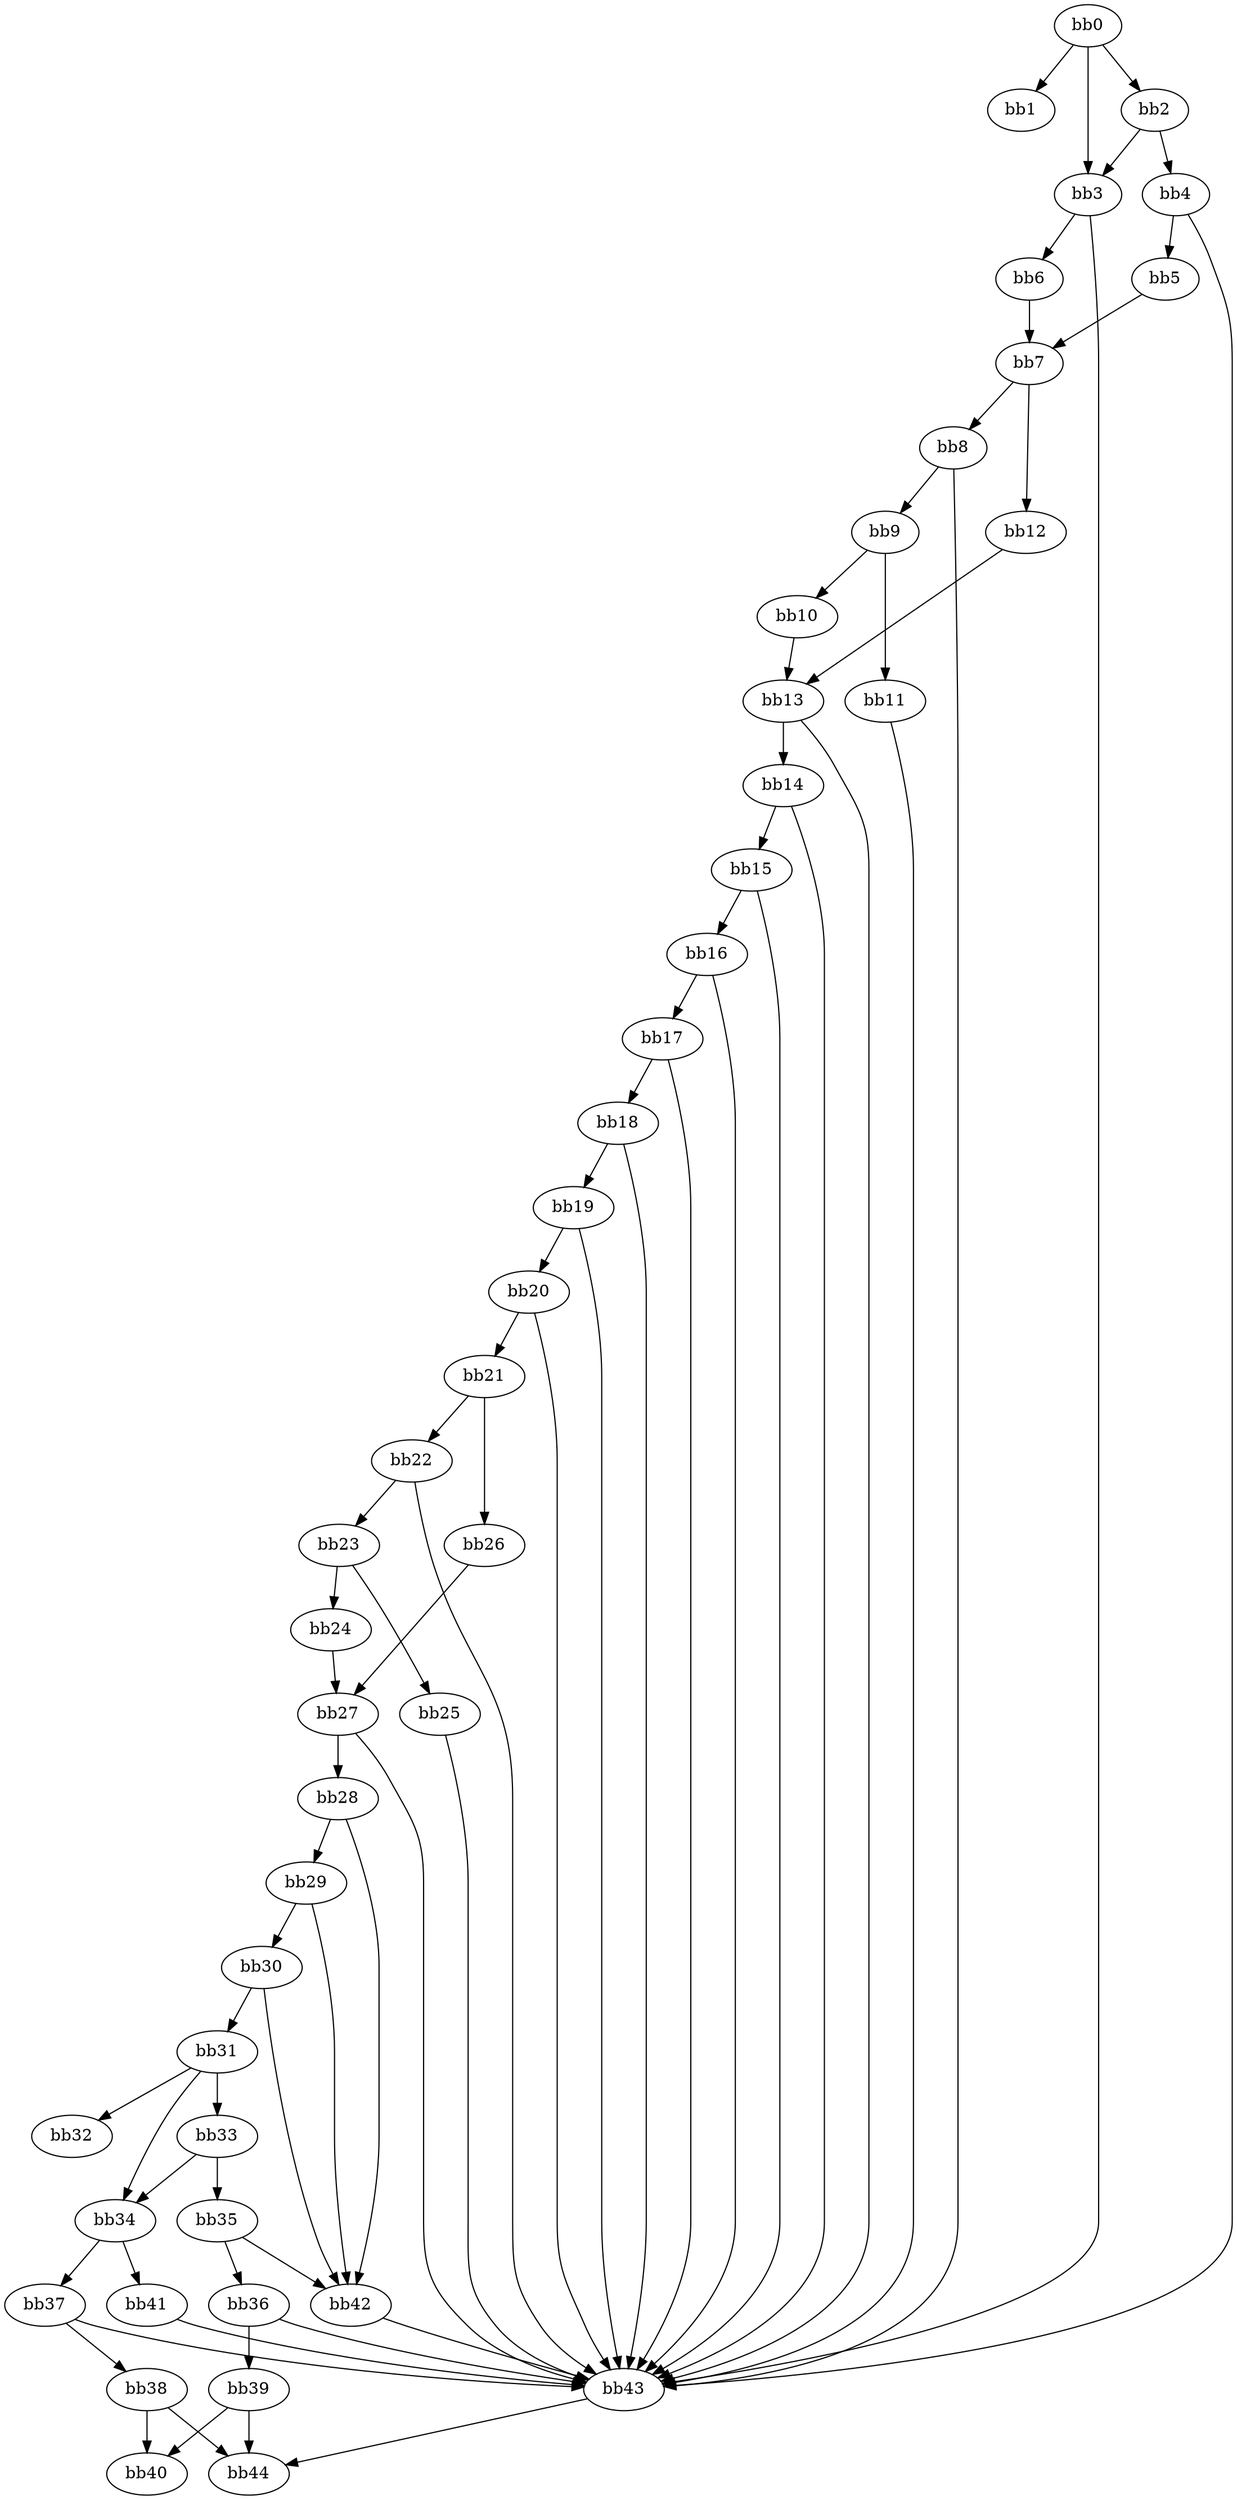 digraph {
    0 [ label = "bb0\l" ]
    1 [ label = "bb1\l" ]
    2 [ label = "bb2\l" ]
    3 [ label = "bb3\l" ]
    4 [ label = "bb4\l" ]
    5 [ label = "bb5\l" ]
    6 [ label = "bb6\l" ]
    7 [ label = "bb7\l" ]
    8 [ label = "bb8\l" ]
    9 [ label = "bb9\l" ]
    10 [ label = "bb10\l" ]
    11 [ label = "bb11\l" ]
    12 [ label = "bb12\l" ]
    13 [ label = "bb13\l" ]
    14 [ label = "bb14\l" ]
    15 [ label = "bb15\l" ]
    16 [ label = "bb16\l" ]
    17 [ label = "bb17\l" ]
    18 [ label = "bb18\l" ]
    19 [ label = "bb19\l" ]
    20 [ label = "bb20\l" ]
    21 [ label = "bb21\l" ]
    22 [ label = "bb22\l" ]
    23 [ label = "bb23\l" ]
    24 [ label = "bb24\l" ]
    25 [ label = "bb25\l" ]
    26 [ label = "bb26\l" ]
    27 [ label = "bb27\l" ]
    28 [ label = "bb28\l" ]
    29 [ label = "bb29\l" ]
    30 [ label = "bb30\l" ]
    31 [ label = "bb31\l" ]
    32 [ label = "bb32\l" ]
    33 [ label = "bb33\l" ]
    34 [ label = "bb34\l" ]
    35 [ label = "bb35\l" ]
    36 [ label = "bb36\l" ]
    37 [ label = "bb37\l" ]
    38 [ label = "bb38\l" ]
    39 [ label = "bb39\l" ]
    40 [ label = "bb40\l" ]
    41 [ label = "bb41\l" ]
    42 [ label = "bb42\l" ]
    43 [ label = "bb43\l" ]
    44 [ label = "bb44\l" ]
    0 -> 1 [ ]
    0 -> 2 [ ]
    0 -> 3 [ ]
    2 -> 3 [ ]
    2 -> 4 [ ]
    3 -> 6 [ ]
    3 -> 43 [ ]
    4 -> 5 [ ]
    4 -> 43 [ ]
    5 -> 7 [ ]
    6 -> 7 [ ]
    7 -> 8 [ ]
    7 -> 12 [ ]
    8 -> 9 [ ]
    8 -> 43 [ ]
    9 -> 10 [ ]
    9 -> 11 [ ]
    10 -> 13 [ ]
    11 -> 43 [ ]
    12 -> 13 [ ]
    13 -> 14 [ ]
    13 -> 43 [ ]
    14 -> 15 [ ]
    14 -> 43 [ ]
    15 -> 16 [ ]
    15 -> 43 [ ]
    16 -> 17 [ ]
    16 -> 43 [ ]
    17 -> 18 [ ]
    17 -> 43 [ ]
    18 -> 19 [ ]
    18 -> 43 [ ]
    19 -> 20 [ ]
    19 -> 43 [ ]
    20 -> 21 [ ]
    20 -> 43 [ ]
    21 -> 22 [ ]
    21 -> 26 [ ]
    22 -> 23 [ ]
    22 -> 43 [ ]
    23 -> 24 [ ]
    23 -> 25 [ ]
    24 -> 27 [ ]
    25 -> 43 [ ]
    26 -> 27 [ ]
    27 -> 28 [ ]
    27 -> 43 [ ]
    28 -> 29 [ ]
    28 -> 42 [ ]
    29 -> 30 [ ]
    29 -> 42 [ ]
    30 -> 31 [ ]
    30 -> 42 [ ]
    31 -> 32 [ ]
    31 -> 33 [ ]
    31 -> 34 [ ]
    33 -> 34 [ ]
    33 -> 35 [ ]
    34 -> 37 [ ]
    34 -> 41 [ ]
    35 -> 36 [ ]
    35 -> 42 [ ]
    36 -> 39 [ ]
    36 -> 43 [ ]
    37 -> 38 [ ]
    37 -> 43 [ ]
    38 -> 40 [ ]
    38 -> 44 [ ]
    39 -> 40 [ ]
    39 -> 44 [ ]
    41 -> 43 [ ]
    42 -> 43 [ ]
    43 -> 44 [ ]
}

